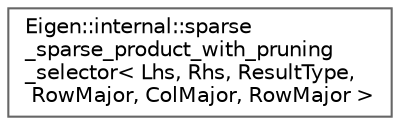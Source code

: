 digraph "Graphical Class Hierarchy"
{
 // LATEX_PDF_SIZE
  bgcolor="transparent";
  edge [fontname=Helvetica,fontsize=10,labelfontname=Helvetica,labelfontsize=10];
  node [fontname=Helvetica,fontsize=10,shape=box,height=0.2,width=0.4];
  rankdir="LR";
  Node0 [id="Node000000",label="Eigen::internal::sparse\l_sparse_product_with_pruning\l_selector\< Lhs, Rhs, ResultType,\l RowMajor, ColMajor, RowMajor \>",height=0.2,width=0.4,color="grey40", fillcolor="white", style="filled",URL="$structEigen_1_1internal_1_1sparse__sparse__product__with__pruning__selector_3_01Lhs_00_01Rhs_00_f96a1f31d7c531bcb062e19aed640a1a.html",tooltip=" "];
}
